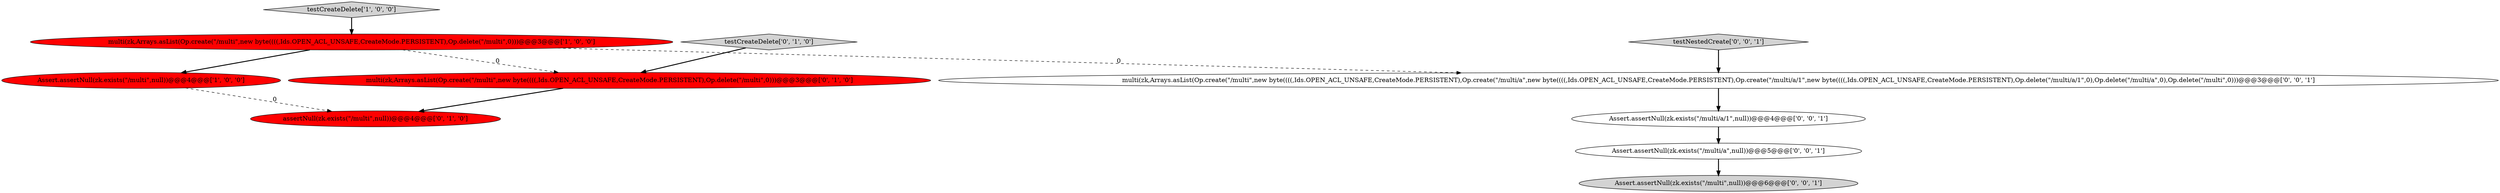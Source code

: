 digraph {
4 [style = filled, label = "assertNull(zk.exists(\"/multi\",null))@@@4@@@['0', '1', '0']", fillcolor = red, shape = ellipse image = "AAA1AAABBB2BBB"];
10 [style = filled, label = "multi(zk,Arrays.asList(Op.create(\"/multi\",new byte((((,Ids.OPEN_ACL_UNSAFE,CreateMode.PERSISTENT),Op.create(\"/multi/a\",new byte((((,Ids.OPEN_ACL_UNSAFE,CreateMode.PERSISTENT),Op.create(\"/multi/a/1\",new byte((((,Ids.OPEN_ACL_UNSAFE,CreateMode.PERSISTENT),Op.delete(\"/multi/a/1\",0),Op.delete(\"/multi/a\",0),Op.delete(\"/multi\",0)))@@@3@@@['0', '0', '1']", fillcolor = white, shape = ellipse image = "AAA0AAABBB3BBB"];
0 [style = filled, label = "multi(zk,Arrays.asList(Op.create(\"/multi\",new byte((((,Ids.OPEN_ACL_UNSAFE,CreateMode.PERSISTENT),Op.delete(\"/multi\",0)))@@@3@@@['1', '0', '0']", fillcolor = red, shape = ellipse image = "AAA1AAABBB1BBB"];
1 [style = filled, label = "Assert.assertNull(zk.exists(\"/multi\",null))@@@4@@@['1', '0', '0']", fillcolor = red, shape = ellipse image = "AAA1AAABBB1BBB"];
9 [style = filled, label = "testNestedCreate['0', '0', '1']", fillcolor = lightgray, shape = diamond image = "AAA0AAABBB3BBB"];
2 [style = filled, label = "testCreateDelete['1', '0', '0']", fillcolor = lightgray, shape = diamond image = "AAA0AAABBB1BBB"];
5 [style = filled, label = "testCreateDelete['0', '1', '0']", fillcolor = lightgray, shape = diamond image = "AAA0AAABBB2BBB"];
6 [style = filled, label = "Assert.assertNull(zk.exists(\"/multi/a\",null))@@@5@@@['0', '0', '1']", fillcolor = white, shape = ellipse image = "AAA0AAABBB3BBB"];
3 [style = filled, label = "multi(zk,Arrays.asList(Op.create(\"/multi\",new byte((((,Ids.OPEN_ACL_UNSAFE,CreateMode.PERSISTENT),Op.delete(\"/multi\",0)))@@@3@@@['0', '1', '0']", fillcolor = red, shape = ellipse image = "AAA1AAABBB2BBB"];
7 [style = filled, label = "Assert.assertNull(zk.exists(\"/multi/a/1\",null))@@@4@@@['0', '0', '1']", fillcolor = white, shape = ellipse image = "AAA0AAABBB3BBB"];
8 [style = filled, label = "Assert.assertNull(zk.exists(\"/multi\",null))@@@6@@@['0', '0', '1']", fillcolor = lightgray, shape = ellipse image = "AAA0AAABBB3BBB"];
5->3 [style = bold, label=""];
6->8 [style = bold, label=""];
1->4 [style = dashed, label="0"];
2->0 [style = bold, label=""];
0->3 [style = dashed, label="0"];
9->10 [style = bold, label=""];
10->7 [style = bold, label=""];
3->4 [style = bold, label=""];
0->1 [style = bold, label=""];
0->10 [style = dashed, label="0"];
7->6 [style = bold, label=""];
}
